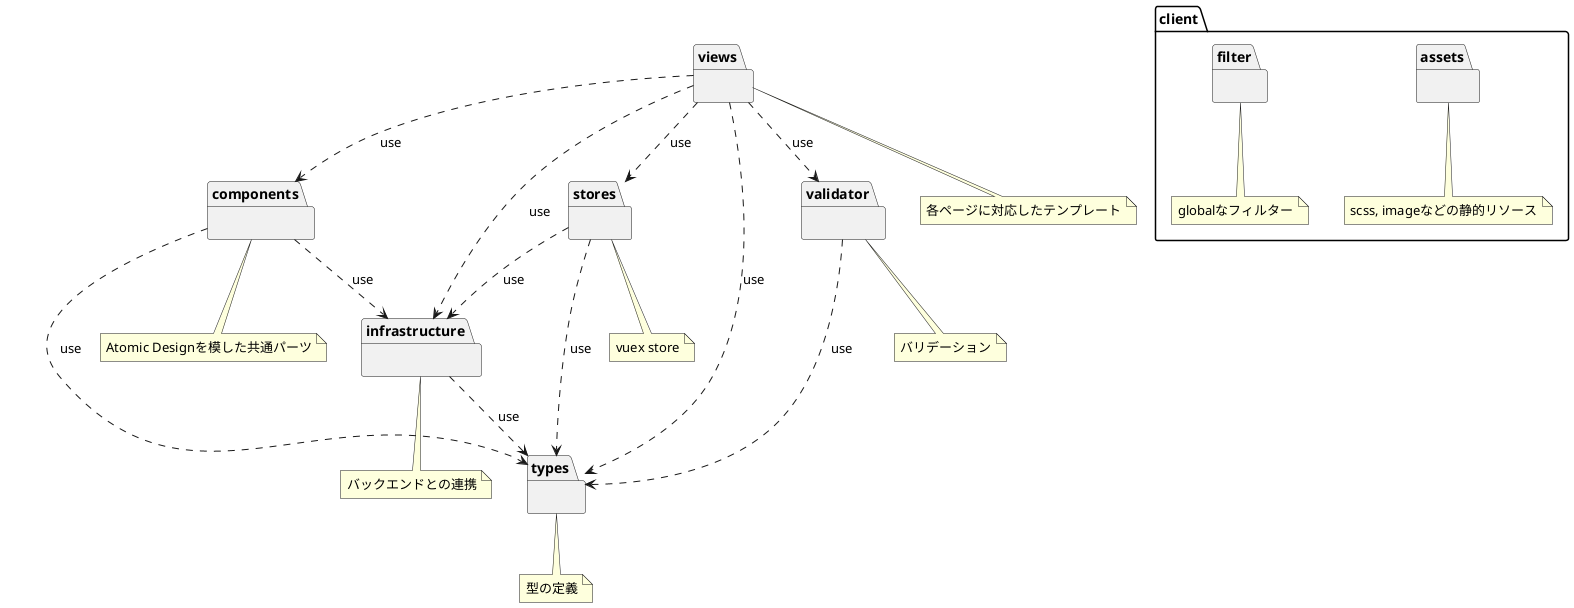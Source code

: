 @startuml

note "Atomic Designを模した共通パーツ" as comment2
package components {
}
components .. comment2

note "バックエンドとの連携" as comment4
package infrastructure {
}
infrastructure .. comment4

note "vuex store" as comment5
package stores {
}
stores .. comment5

note "型の定義" as comment6
package types {
}
types .. comment6

note "バリデーション" as comment7
package validator {
}
validator .. comment7

note "各ページに対応したテンプレート" as comment8
package views {
}
views .. comment8

package client {
    note "scss, imageなどの静的リソース" as comment1
    package assets {
    }
    assets .. comment1

    note "globalなフィルター" as comment3
    package filter {
    }
    filter .. comment3
}

views ..> components : use
views ..> infrastructure : use
components ..> infrastructure : use
views ..> validator : use
views ..> stores : use
stores ..> infrastructure : use

views ..> types : use
components ..> types : use
stores ..> types : use
validator ..> types : use
infrastructure ..> types : use

@enduml
